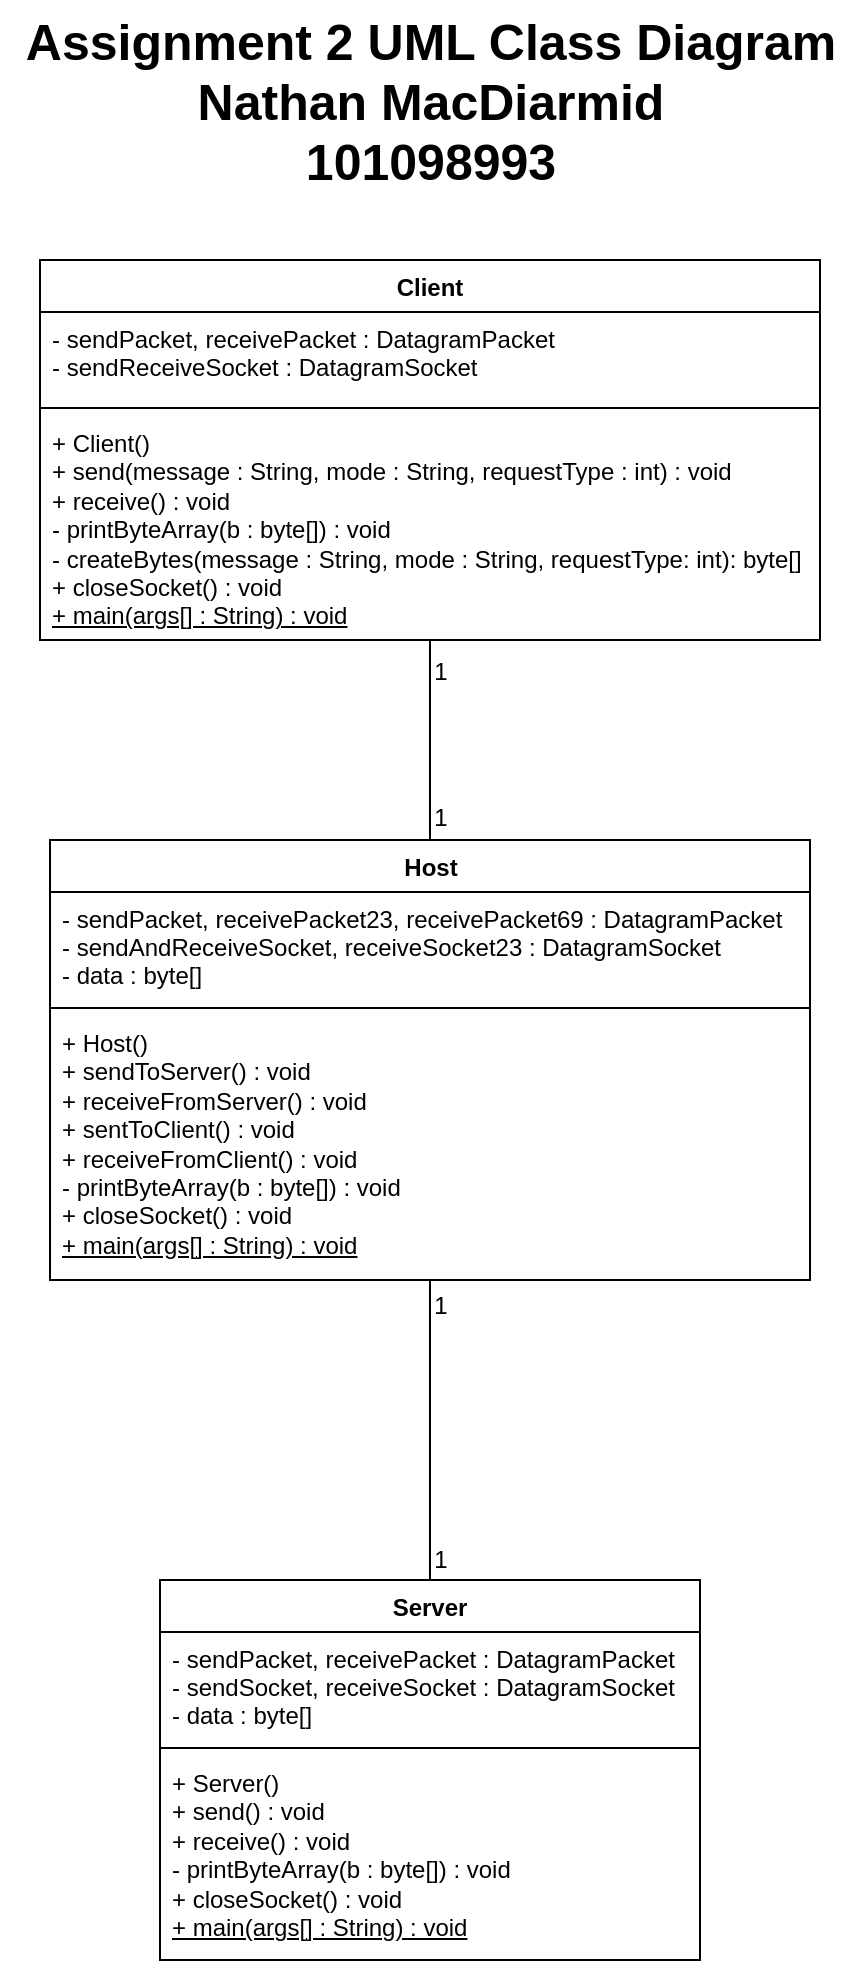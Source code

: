<mxfile version="20.8.10" type="device"><diagram name="Page-1" id="_s6XfrGgKcXnB6EwFNe2"><mxGraphModel dx="1434" dy="764" grid="1" gridSize="10" guides="1" tooltips="1" connect="1" arrows="1" fold="1" page="1" pageScale="1" pageWidth="850" pageHeight="1100" math="0" shadow="0"><root><mxCell id="0"/><mxCell id="1" parent="0"/><mxCell id="nh4Gh-xyfAkciF4M7cyt-1" value="Server" style="swimlane;fontStyle=1;align=center;verticalAlign=top;childLayout=stackLayout;horizontal=1;startSize=26;horizontalStack=0;resizeParent=1;resizeParentMax=0;resizeLast=0;collapsible=1;marginBottom=0;" vertex="1" parent="1"><mxGeometry x="290" y="820" width="270" height="190" as="geometry"/></mxCell><mxCell id="nh4Gh-xyfAkciF4M7cyt-2" value="- sendPacket, receivePacket : DatagramPacket&#10;- sendSocket, receiveSocket : DatagramSocket&#10;- data : byte[]" style="text;strokeColor=none;fillColor=none;align=left;verticalAlign=top;spacingLeft=4;spacingRight=4;overflow=hidden;rotatable=0;points=[[0,0.5],[1,0.5]];portConstraint=eastwest;" vertex="1" parent="nh4Gh-xyfAkciF4M7cyt-1"><mxGeometry y="26" width="270" height="54" as="geometry"/></mxCell><mxCell id="nh4Gh-xyfAkciF4M7cyt-3" value="" style="line;strokeWidth=1;fillColor=none;align=left;verticalAlign=middle;spacingTop=-1;spacingLeft=3;spacingRight=3;rotatable=0;labelPosition=right;points=[];portConstraint=eastwest;strokeColor=inherit;" vertex="1" parent="nh4Gh-xyfAkciF4M7cyt-1"><mxGeometry y="80" width="270" height="8" as="geometry"/></mxCell><mxCell id="nh4Gh-xyfAkciF4M7cyt-4" value="+ Server()&lt;br&gt;+ send() : void&lt;br&gt;+ receive() : void&lt;br&gt;- printByteArray(b : byte[]) : void&lt;br&gt;+ closeSocket() : void&lt;br&gt;&lt;u&gt;+ main(args[] : String) : void&lt;/u&gt;" style="text;strokeColor=none;fillColor=none;align=left;verticalAlign=top;spacingLeft=4;spacingRight=4;overflow=hidden;rotatable=0;points=[[0,0.5],[1,0.5]];portConstraint=eastwest;html=1;" vertex="1" parent="nh4Gh-xyfAkciF4M7cyt-1"><mxGeometry y="88" width="270" height="102" as="geometry"/></mxCell><mxCell id="nh4Gh-xyfAkciF4M7cyt-5" value="Host" style="swimlane;fontStyle=1;align=center;verticalAlign=top;childLayout=stackLayout;horizontal=1;startSize=26;horizontalStack=0;resizeParent=1;resizeParentMax=0;resizeLast=0;collapsible=1;marginBottom=0;html=1;" vertex="1" parent="1"><mxGeometry x="235" y="450" width="380" height="220" as="geometry"/></mxCell><mxCell id="nh4Gh-xyfAkciF4M7cyt-6" value="- sendPacket, receivePacket23, receivePacket69 : DatagramPacket&#10;- sendAndReceiveSocket, receiveSocket23 : DatagramSocket&#10;- data : byte[]" style="text;strokeColor=none;fillColor=none;align=left;verticalAlign=top;spacingLeft=4;spacingRight=4;overflow=hidden;rotatable=0;points=[[0,0.5],[1,0.5]];portConstraint=eastwest;" vertex="1" parent="nh4Gh-xyfAkciF4M7cyt-5"><mxGeometry y="26" width="380" height="54" as="geometry"/></mxCell><mxCell id="nh4Gh-xyfAkciF4M7cyt-7" value="" style="line;strokeWidth=1;fillColor=none;align=left;verticalAlign=middle;spacingTop=-1;spacingLeft=3;spacingRight=3;rotatable=0;labelPosition=right;points=[];portConstraint=eastwest;strokeColor=inherit;" vertex="1" parent="nh4Gh-xyfAkciF4M7cyt-5"><mxGeometry y="80" width="380" height="8" as="geometry"/></mxCell><mxCell id="nh4Gh-xyfAkciF4M7cyt-8" value="+ Host()&lt;br&gt;+ sendToServer() : void&lt;br&gt;+ receiveFromServer() : void&lt;br&gt;+ sentToClient() : void&lt;br&gt;+ receiveFromClient() : void&lt;br&gt;- printByteArray(b : byte[]) : void&lt;br&gt;+ closeSocket() : void&lt;br&gt;&lt;u&gt;+ main(args[] : String) : void&lt;/u&gt;" style="text;strokeColor=none;fillColor=none;align=left;verticalAlign=top;spacingLeft=4;spacingRight=4;overflow=hidden;rotatable=0;points=[[0,0.5],[1,0.5]];portConstraint=eastwest;html=1;" vertex="1" parent="nh4Gh-xyfAkciF4M7cyt-5"><mxGeometry y="88" width="380" height="132" as="geometry"/></mxCell><mxCell id="nh4Gh-xyfAkciF4M7cyt-9" value="Client" style="swimlane;fontStyle=1;align=center;verticalAlign=top;childLayout=stackLayout;horizontal=1;startSize=26;horizontalStack=0;resizeParent=1;resizeParentMax=0;resizeLast=0;collapsible=1;marginBottom=0;" vertex="1" parent="1"><mxGeometry x="230" y="160" width="390" height="190" as="geometry"/></mxCell><mxCell id="nh4Gh-xyfAkciF4M7cyt-10" value="- sendPacket, receivePacket : DatagramPacket&#10;- sendReceiveSocket : DatagramSocket" style="text;strokeColor=none;fillColor=none;align=left;verticalAlign=top;spacingLeft=4;spacingRight=4;overflow=hidden;rotatable=0;points=[[0,0.5],[1,0.5]];portConstraint=eastwest;" vertex="1" parent="nh4Gh-xyfAkciF4M7cyt-9"><mxGeometry y="26" width="390" height="44" as="geometry"/></mxCell><mxCell id="nh4Gh-xyfAkciF4M7cyt-11" value="" style="line;strokeWidth=1;fillColor=none;align=left;verticalAlign=middle;spacingTop=-1;spacingLeft=3;spacingRight=3;rotatable=0;labelPosition=right;points=[];portConstraint=eastwest;strokeColor=inherit;" vertex="1" parent="nh4Gh-xyfAkciF4M7cyt-9"><mxGeometry y="70" width="390" height="8" as="geometry"/></mxCell><mxCell id="nh4Gh-xyfAkciF4M7cyt-12" value="+ Client()&lt;br&gt;+ send(message : String, mode : String, requestType : int) : void&lt;br&gt;+ receive() : void&lt;br&gt;- printByteArray(b : byte[]) : void&lt;br&gt;- createBytes(message : String, mode : String, requestType: int): byte[]&lt;br&gt;+ closeSocket() : void&lt;br&gt;&lt;u&gt;+ main(args[] : String) : void&lt;/u&gt;" style="text;strokeColor=none;fillColor=none;align=left;verticalAlign=top;spacingLeft=4;spacingRight=4;overflow=hidden;rotatable=0;points=[[0,0.5],[1,0.5]];portConstraint=eastwest;fontStyle=0;html=1;" vertex="1" parent="nh4Gh-xyfAkciF4M7cyt-9"><mxGeometry y="78" width="390" height="112" as="geometry"/></mxCell><mxCell id="nh4Gh-xyfAkciF4M7cyt-14" value="&lt;b style=&quot;font-size: 25px;&quot;&gt;Assignment 2 UML Class Diagram&lt;br&gt;Nathan MacDiarmid&lt;br&gt;101098993&lt;/b&gt;" style="text;html=1;align=center;verticalAlign=middle;resizable=0;points=[];autosize=1;strokeColor=none;fillColor=none;" vertex="1" parent="1"><mxGeometry x="210" y="30" width="430" height="100" as="geometry"/></mxCell><mxCell id="nh4Gh-xyfAkciF4M7cyt-15" value="" style="endArrow=none;html=1;rounded=0;fontSize=25;" edge="1" parent="1" source="nh4Gh-xyfAkciF4M7cyt-12"><mxGeometry width="50" height="50" relative="1" as="geometry"><mxPoint x="425" y="350" as="sourcePoint"/><mxPoint x="425" y="450" as="targetPoint"/></mxGeometry></mxCell><mxCell id="nh4Gh-xyfAkciF4M7cyt-18" value="1" style="edgeLabel;html=1;align=center;verticalAlign=middle;resizable=0;points=[];fontSize=12;" vertex="1" connectable="0" parent="nh4Gh-xyfAkciF4M7cyt-15"><mxGeometry x="-0.68" y="1" relative="1" as="geometry"><mxPoint x="4" as="offset"/></mxGeometry></mxCell><mxCell id="nh4Gh-xyfAkciF4M7cyt-19" value="1" style="edgeLabel;html=1;align=center;verticalAlign=middle;resizable=0;points=[];fontSize=12;" vertex="1" connectable="0" parent="nh4Gh-xyfAkciF4M7cyt-15"><mxGeometry x="0.78" y="2" relative="1" as="geometry"><mxPoint x="3" as="offset"/></mxGeometry></mxCell><mxCell id="nh4Gh-xyfAkciF4M7cyt-16" value="" style="endArrow=none;html=1;rounded=0;fontSize=25;entryX=0.5;entryY=1;entryDx=0;entryDy=0;exitX=0.5;exitY=0;exitDx=0;exitDy=0;entryPerimeter=0;" edge="1" parent="1" source="nh4Gh-xyfAkciF4M7cyt-1" target="nh4Gh-xyfAkciF4M7cyt-8"><mxGeometry width="50" height="50" relative="1" as="geometry"><mxPoint x="431.88" y="358.992" as="sourcePoint"/><mxPoint x="435" y="460" as="targetPoint"/></mxGeometry></mxCell><mxCell id="nh4Gh-xyfAkciF4M7cyt-20" value="1" style="edgeLabel;html=1;align=center;verticalAlign=middle;resizable=0;points=[];fontSize=12;" vertex="1" connectable="0" parent="nh4Gh-xyfAkciF4M7cyt-16"><mxGeometry x="0.827" y="1" relative="1" as="geometry"><mxPoint x="6" as="offset"/></mxGeometry></mxCell><mxCell id="nh4Gh-xyfAkciF4M7cyt-21" value="1" style="edgeLabel;html=1;align=center;verticalAlign=middle;resizable=0;points=[];fontSize=12;" vertex="1" connectable="0" parent="nh4Gh-xyfAkciF4M7cyt-16"><mxGeometry x="-0.827" relative="1" as="geometry"><mxPoint x="5" y="3" as="offset"/></mxGeometry></mxCell></root></mxGraphModel></diagram></mxfile>